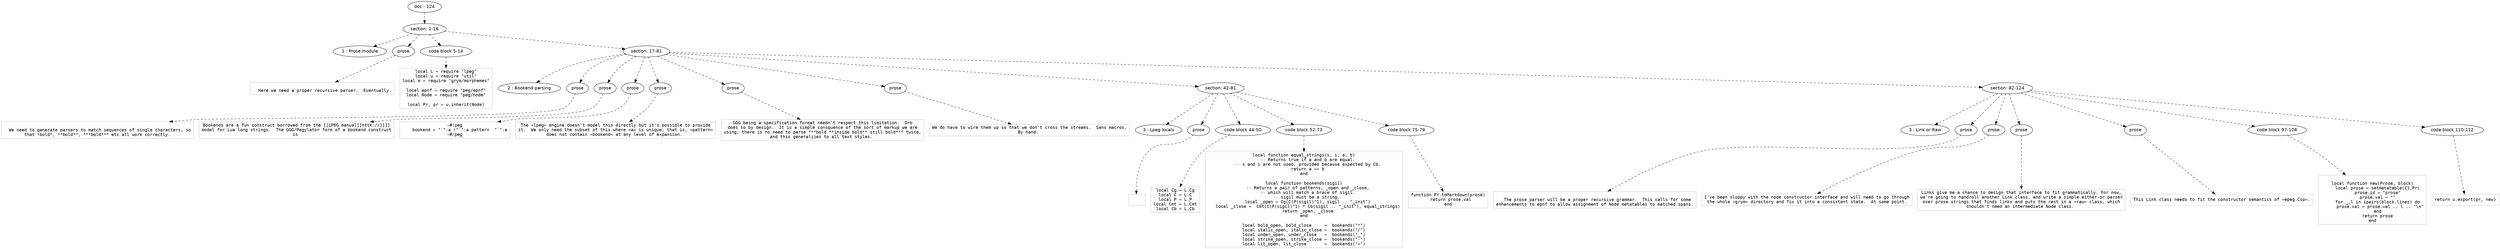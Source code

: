 digraph hierarchy {

node [fontname=Helvetica]
edge [style=dashed]

doc_0 [label="doc - 124"]


doc_0 -> { section_1}
{rank=same; section_1}

section_1 [label="section: 1-16"]


section_1 -> { header_2 prose_3 codeblock_4 section_5}
{rank=same; header_2 prose_3 codeblock_4 section_5}

header_2 [label="1 : Prose module"]

prose_3 [label="prose"]

codeblock_4 [label="code block 5-14"]

section_5 [label="section: 17-81"]


prose_3 -> leaf_6
leaf_6  [color=Gray,shape=rectangle,fontname=Inconsolata,label="
  Here we need a proper recursive parser.  Eventually.
"]
codeblock_4 -> leaf_7
leaf_7  [color=Gray,shape=rectangle,fontname=Inconsolata,label="local L = require \"lpeg\"
local u = require \"util\"
local m = require \"grym/morphemes\"

local epnf = require \"peg/epnf\"
local Node = require \"peg/node\"

local Pr, pr = u.inherit(Node)"]
section_5 -> { header_8 prose_9 prose_10 prose_11 prose_12 prose_13 prose_14 section_15 section_16}
{rank=same; header_8 prose_9 prose_10 prose_11 prose_12 prose_13 prose_14 section_15 section_16}

header_8 [label="2 : Bookend parsing"]

prose_9 [label="prose"]

prose_10 [label="prose"]

prose_11 [label="prose"]

prose_12 [label="prose"]

prose_13 [label="prose"]

prose_14 [label="prose"]

section_15 [label="section: 42-81"]

section_16 [label="section: 82-124"]


prose_9 -> leaf_17
leaf_17  [color=Gray,shape=rectangle,fontname=Inconsolata,label="
  We need to generate parsers to match sequences of single characters, so
that *bold*, **bold**, ***bold*** etc all work correctly.
"]
prose_10 -> leaf_18
leaf_18  [color=Gray,shape=rectangle,fontname=Inconsolata,label="Bookends are a fun construct borrowed from the [[LPEG manual][httk://]]]]
model for Lua long strings.  The GGG/Pegylator form of a bookend construct
is 
"]
prose_11 -> leaf_19
leaf_19  [color=Gray,shape=rectangle,fontname=Inconsolata,label="~#!peg
    bookend = \"`\":a !\"`\":a pattern  \"`\":a
~#/peg
"]
prose_12 -> leaf_20
leaf_20  [color=Gray,shape=rectangle,fontname=Inconsolata,label="The =lpeg= engine doesn't model this directly but it's possible to provide
it.  We only need the subset of this where =a= is unique, that is, =pattern=
does not contain =bookend= at any level of expansion. 
"]
prose_13 -> leaf_21
leaf_21  [color=Gray,shape=rectangle,fontname=Inconsolata,label="GGG being a specification format needn't respect this limitation.  Orb
does so by design.  It is a simple consquence of the sort of markup we are
using; there is no need to parse ***bold **inside bold** still bold*** twice,
and this generalizes to all text styles. 
"]
prose_14 -> leaf_22
leaf_22  [color=Gray,shape=rectangle,fontname=Inconsolata,label="We do have to wire them up so that we don't cross the streams.  Sans macros.
By hand. 
"]
section_15 -> { header_23 prose_24 codeblock_25 codeblock_26 codeblock_27}
{rank=same; header_23 prose_24 codeblock_25 codeblock_26 codeblock_27}

header_23 [label="3 : Lpeg locals"]

prose_24 [label="prose"]

codeblock_25 [label="code block 44-50"]

codeblock_26 [label="code block 52-73"]

codeblock_27 [label="code block 75-79"]


prose_24 -> leaf_28
leaf_28  [color=Gray,shape=rectangle,fontname=Inconsolata,label=""]
codeblock_25 -> leaf_29
leaf_29  [color=Gray,shape=rectangle,fontname=Inconsolata,label="local Cg = L.Cg
local C = L.C
local P = L.P
local Cmt = L.Cmt
local Cb = L.Cb"]
codeblock_26 -> leaf_30
leaf_30  [color=Gray,shape=rectangle,fontname=Inconsolata,label="local function equal_strings(s, i, a, b)
   -- Returns true if a and b are equal.
   -- s and i are not used, provided because expected by Cb.
   return a == b
end

local function bookends(sigil)
   -- Returns a pair of patterns, _open and _close,
   -- which will match a brace of sigil.
   -- sigil must be a string. 
   local _open = Cg(C(P(sigil)^1), sigil .. \"_init\")
   local _close =  Cmt(C(P(sigil)^1) * Cb(sigil .. \"_init\"), equal_strings)
   return _open, _close
end

local bold_open, bold_close     =  bookends(\"*\")
local italic_open, italic_close =  bookends(\"/\")
local under_open, under_close   =  bookends(\"_\")
local strike_open, strike_close =  bookends(\"-\")
local lit_open, lit_close       =  bookends(\"=\")"]
codeblock_27 -> leaf_31
leaf_31  [color=Gray,shape=rectangle,fontname=Inconsolata,label="function Pr.toMarkdown(prose)
  return prose.val
end"]
section_16 -> { header_32 prose_33 prose_34 prose_35 prose_36 codeblock_37 codeblock_38}
{rank=same; header_32 prose_33 prose_34 prose_35 prose_36 codeblock_37 codeblock_38}

header_32 [label="3 : Link or Raw"]

prose_33 [label="prose"]

prose_34 [label="prose"]

prose_35 [label="prose"]

prose_36 [label="prose"]

codeblock_37 [label="code block 97-108"]

codeblock_38 [label="code block 110-112"]


prose_33 -> leaf_39
leaf_39  [color=Gray,shape=rectangle,fontname=Inconsolata,label="
  The prose parser will be a proper recursive grammar.  This calls for some
enhancements to epnf to allow assignment of Node metatables to matched spans.
"]
prose_34 -> leaf_40
leaf_40  [color=Gray,shape=rectangle,fontname=Inconsolata,label="I've been sloppy with the node constructor interface and will need to go through
the whole =grym= directory and fix it into a consistent state.  At some point.
"]
prose_35 -> leaf_41
leaf_41  [color=Gray,shape=rectangle,fontname=Inconsolata,label="Links give me a chance to design that interface to fit grammatically. For now,
we're going to handroll another Link class, and write a simple either-or parser
over prose strings that finds links and puts the rest in a =raw= class, which
shouldn't need an intermediate Node class. 
"]
prose_36 -> leaf_42
leaf_42  [color=Gray,shape=rectangle,fontname=Inconsolata,label="This Link class needs to fit the constructor semantics of =epeg.Csp=.
"]
codeblock_37 -> leaf_43
leaf_43  [color=Gray,shape=rectangle,fontname=Inconsolata,label="
local function new(Prose, block)
    local prose = setmetatable({},Pr)
    prose.id = \"prose\"
    prose.val = \"\"
    for _,l in ipairs(block.lines) do
      prose.val = prose.val .. l .. \"\\n\"
    end
    return prose
end"]
codeblock_38 -> leaf_44
leaf_44  [color=Gray,shape=rectangle,fontname=Inconsolata,label="return u.export(pr, new)"]

}
